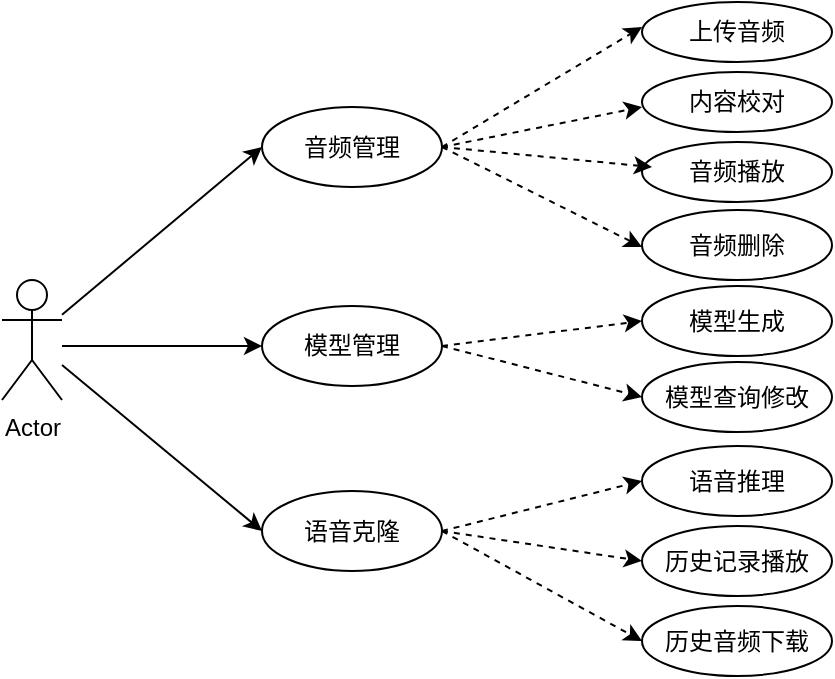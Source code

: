 <mxfile version="27.0.6">
  <diagram name="第 1 页" id="iY-jqibC6fYf6zZKVxR_">
    <mxGraphModel dx="1242" dy="629" grid="1" gridSize="10" guides="1" tooltips="1" connect="1" arrows="1" fold="1" page="1" pageScale="1" pageWidth="1169" pageHeight="1654" math="0" shadow="0">
      <root>
        <mxCell id="0" />
        <mxCell id="1" parent="0" />
        <mxCell id="HIJITU4ncIip7CPGMSHQ-11" value="Actor" style="shape=umlActor;verticalLabelPosition=bottom;verticalAlign=top;html=1;outlineConnect=0;" vertex="1" parent="1">
          <mxGeometry x="310" y="797" width="30" height="60" as="geometry" />
        </mxCell>
        <mxCell id="HIJITU4ncIip7CPGMSHQ-12" value="语音克隆" style="ellipse;whiteSpace=wrap;html=1;" vertex="1" parent="1">
          <mxGeometry x="440" y="902.5" width="90" height="40" as="geometry" />
        </mxCell>
        <mxCell id="HIJITU4ncIip7CPGMSHQ-14" value="音频管理" style="ellipse;whiteSpace=wrap;html=1;" vertex="1" parent="1">
          <mxGeometry x="440" y="710.5" width="90" height="40" as="geometry" />
        </mxCell>
        <mxCell id="HIJITU4ncIip7CPGMSHQ-15" value="模型管理" style="ellipse;whiteSpace=wrap;html=1;" vertex="1" parent="1">
          <mxGeometry x="440" y="810" width="90" height="40" as="geometry" />
        </mxCell>
        <mxCell id="HIJITU4ncIip7CPGMSHQ-19" value="上传音频&lt;span style=&quot;color: rgba(0, 0, 0, 0); font-family: monospace; font-size: 0px; text-align: start; text-wrap-mode: nowrap;&quot;&gt;%3CmxGraphModel%3E%3Croot%3E%3CmxCell%20id%3D%220%22%2F%3E%3CmxCell%20id%3D%221%22%20parent%3D%220%22%2F%3E%3CmxCell%20id%3D%222%22%20value%3D%22%E9%9F%B3%E9%A2%91%E7%AE%A1%E7%90%86%22%20style%3D%22ellipse%3BwhiteSpace%3Dwrap%3Bhtml%3D1%3B%22%20vertex%3D%221%22%20parent%3D%221%22%3E%3CmxGeometry%20x%3D%22440%22%20y%3D%22690%22%20width%3D%2290%22%20height%3D%2250%22%20as%3D%22geometry%22%2F%3E%3C%2FmxCell%3E%3C%2Froot%3E%3C%2FmxGraphModel%3E&lt;/span&gt;" style="ellipse;whiteSpace=wrap;html=1;" vertex="1" parent="1">
          <mxGeometry x="630" y="658" width="95" height="30" as="geometry" />
        </mxCell>
        <mxCell id="HIJITU4ncIip7CPGMSHQ-22" value="内容校对" style="ellipse;whiteSpace=wrap;html=1;" vertex="1" parent="1">
          <mxGeometry x="630" y="693" width="95" height="30" as="geometry" />
        </mxCell>
        <mxCell id="HIJITU4ncIip7CPGMSHQ-23" value="音频播放" style="ellipse;whiteSpace=wrap;html=1;" vertex="1" parent="1">
          <mxGeometry x="630" y="728" width="95" height="30" as="geometry" />
        </mxCell>
        <mxCell id="HIJITU4ncIip7CPGMSHQ-25" value="音频删除" style="ellipse;whiteSpace=wrap;html=1;" vertex="1" parent="1">
          <mxGeometry x="630" y="762" width="95" height="35" as="geometry" />
        </mxCell>
        <mxCell id="HIJITU4ncIip7CPGMSHQ-27" value="模型生成" style="ellipse;whiteSpace=wrap;html=1;" vertex="1" parent="1">
          <mxGeometry x="630" y="800" width="95" height="35" as="geometry" />
        </mxCell>
        <mxCell id="HIJITU4ncIip7CPGMSHQ-28" value="模型查询修改" style="ellipse;whiteSpace=wrap;html=1;" vertex="1" parent="1">
          <mxGeometry x="630" y="838" width="95" height="35" as="geometry" />
        </mxCell>
        <mxCell id="HIJITU4ncIip7CPGMSHQ-29" value="语音推理" style="ellipse;whiteSpace=wrap;html=1;" vertex="1" parent="1">
          <mxGeometry x="630" y="880" width="95" height="35" as="geometry" />
        </mxCell>
        <mxCell id="HIJITU4ncIip7CPGMSHQ-30" value="历史记录播放&lt;span style=&quot;color: rgba(0, 0, 0, 0); font-family: monospace; font-size: 0px; text-align: start; text-wrap-mode: nowrap;&quot;&gt;%3CmxGraphModel%3E%3Croot%3E%3CmxCell%20id%3D%220%22%2F%3E%3CmxCell%20id%3D%221%22%20parent%3D%220%22%2F%3E%3CmxCell%20id%3D%222%22%20value%3D%22%E8%AF%AD%E9%9F%B3%E6%8E%A8%E7%90%86%22%20style%3D%22ellipse%3BwhiteSpace%3Dwrap%3Bhtml%3D1%3B%22%20vertex%3D%221%22%20parent%3D%221%22%3E%3CmxGeometry%20x%3D%22610%22%20y%3D%22910%22%20width%3D%2295%22%20height%3D%2235%22%20as%3D%22geometry%22%2F%3E%3C%2FmxCell%3E%3C%2Froot%3E%3C%2FmxGraphModel%3E&lt;/span&gt;&lt;span style=&quot;color: rgba(0, 0, 0, 0); font-family: monospace; font-size: 0px; text-align: start; text-wrap-mode: nowrap;&quot;&gt;%3CmxGraphModel%3E%3Croot%3E%3CmxCell%20id%3D%220%22%2F%3E%3CmxCell%20id%3D%221%22%20parent%3D%220%22%2F%3E%3CmxCell%20id%3D%222%22%20value%3D%22%E8%AF%AD%E9%9F%B3%E6%8E%A8%E7%90%86%22%20style%3D%22ellipse%3BwhiteSpace%3Dwrap%3Bhtml%3D1%3B%22%20vertex%3D%221%22%20parent%3D%221%22%3E%3CmxGeometry%20x%3D%22610%22%20y%3D%22910%22%20width%3D%2295%22%20height%3D%2235%22%20as%3D%22geometry%22%2F%3E%3C%2FmxCell%3E%3C%2Froot%3E%3C%2FmxGraphModel%3E&lt;/span&gt;" style="ellipse;whiteSpace=wrap;html=1;" vertex="1" parent="1">
          <mxGeometry x="630" y="920" width="95" height="35" as="geometry" />
        </mxCell>
        <mxCell id="HIJITU4ncIip7CPGMSHQ-31" value="历史音频下载&lt;span style=&quot;color: rgba(0, 0, 0, 0); font-family: monospace; font-size: 0px; text-align: start; text-wrap-mode: nowrap;&quot;&gt;%3CmxGraphModel%3E%3Croot%3E%3CmxCell%20id%3D%220%22%2F%3E%3CmxCell%20id%3D%221%22%20parent%3D%220%22%2F%3E%3CmxCell%20id%3D%222%22%20value%3D%22%E8%AF%AD%E9%9F%B3%E6%8E%A8%E7%90%86%22%20style%3D%22ellipse%3BwhiteSpace%3Dwrap%3Bhtml%3D1%3B%22%20vertex%3D%221%22%20parent%3D%221%22%3E%3CmxGeometry%20x%3D%22610%22%20y%3D%22910%22%20width%3D%2295%22%20height%3D%2235%22%20as%3D%22geometry%22%2F%3E%3C%2FmxCell%3E%3C%2Froot%3E%3C%2FmxGraphModel%3E&lt;/span&gt;&lt;span style=&quot;color: rgba(0, 0, 0, 0); font-family: monospace; font-size: 0px; text-align: start; text-wrap-mode: nowrap;&quot;&gt;%3CmxGraphModel%3E%3Croot%3E%3CmxCell%20id%3D%220%22%2F%3E%3CmxCell%20id%3D%221%22%20parent%3D%220%22%2F%3E%3CmxCell%20id%3D%222%22%20value%3D%22%E8%AF%AD%E9%9F%B3%E6%8E%A8%E7%90%86%22%20style%3D%22ellipse%3BwhiteSpace%3Dwrap%3Bhtml%3D1%3B%22%20vertex%3D%221%22%20parent%3D%221%22%3E%3CmxGeometry%20x%3D%22610%22%20y%3D%22910%22%20width%3D%2295%22%20height%3D%2235%22%20as%3D%22geometry%22%2F%3E%3C%2FmxCell%3E%3C%2Froot%3E%3C%2FmxGraphModel%&lt;/span&gt;" style="ellipse;whiteSpace=wrap;html=1;" vertex="1" parent="1">
          <mxGeometry x="630" y="960" width="95" height="35" as="geometry" />
        </mxCell>
        <mxCell id="HIJITU4ncIip7CPGMSHQ-33" value="" style="endArrow=classic;html=1;rounded=0;entryX=0;entryY=0.5;entryDx=0;entryDy=0;" edge="1" parent="1" source="HIJITU4ncIip7CPGMSHQ-11" target="HIJITU4ncIip7CPGMSHQ-14">
          <mxGeometry width="50" height="50" relative="1" as="geometry">
            <mxPoint x="390" y="760" as="sourcePoint" />
            <mxPoint x="440" y="710" as="targetPoint" />
          </mxGeometry>
        </mxCell>
        <mxCell id="HIJITU4ncIip7CPGMSHQ-34" value="" style="endArrow=classic;html=1;rounded=0;" edge="1" parent="1">
          <mxGeometry width="50" height="50" relative="1" as="geometry">
            <mxPoint x="340" y="830" as="sourcePoint" />
            <mxPoint x="440" y="830" as="targetPoint" />
          </mxGeometry>
        </mxCell>
        <mxCell id="HIJITU4ncIip7CPGMSHQ-35" value="" style="endArrow=classic;html=1;rounded=0;entryX=0;entryY=0.5;entryDx=0;entryDy=0;" edge="1" parent="1" source="HIJITU4ncIip7CPGMSHQ-11" target="HIJITU4ncIip7CPGMSHQ-12">
          <mxGeometry width="50" height="50" relative="1" as="geometry">
            <mxPoint x="390" y="1000" as="sourcePoint" />
            <mxPoint x="440" y="950" as="targetPoint" />
          </mxGeometry>
        </mxCell>
        <mxCell id="HIJITU4ncIip7CPGMSHQ-36" value="" style="endArrow=classic;html=1;rounded=0;exitX=1;exitY=0.5;exitDx=0;exitDy=0;dashed=1;" edge="1" parent="1" source="HIJITU4ncIip7CPGMSHQ-14">
          <mxGeometry width="50" height="50" relative="1" as="geometry">
            <mxPoint x="580" y="720.5" as="sourcePoint" />
            <mxPoint x="630" y="670.5" as="targetPoint" />
          </mxGeometry>
        </mxCell>
        <mxCell id="HIJITU4ncIip7CPGMSHQ-37" value="" style="endArrow=classic;html=1;rounded=0;exitX=1;exitY=0.5;exitDx=0;exitDy=0;dashed=1;" edge="1" parent="1" source="HIJITU4ncIip7CPGMSHQ-14">
          <mxGeometry width="50" height="50" relative="1" as="geometry">
            <mxPoint x="530" y="770.5" as="sourcePoint" />
            <mxPoint x="630" y="710.5" as="targetPoint" />
          </mxGeometry>
        </mxCell>
        <mxCell id="HIJITU4ncIip7CPGMSHQ-38" value="" style="endArrow=classic;html=1;rounded=0;exitX=1;exitY=0.5;exitDx=0;exitDy=0;dashed=1;" edge="1" parent="1" source="HIJITU4ncIip7CPGMSHQ-14">
          <mxGeometry width="50" height="50" relative="1" as="geometry">
            <mxPoint x="535" y="800.5" as="sourcePoint" />
            <mxPoint x="635" y="740.5" as="targetPoint" />
          </mxGeometry>
        </mxCell>
        <mxCell id="HIJITU4ncIip7CPGMSHQ-39" value="" style="endArrow=classic;html=1;rounded=0;exitX=1;exitY=0.5;exitDx=0;exitDy=0;dashed=1;" edge="1" parent="1" source="HIJITU4ncIip7CPGMSHQ-14">
          <mxGeometry width="50" height="50" relative="1" as="geometry">
            <mxPoint x="530" y="840.5" as="sourcePoint" />
            <mxPoint x="630" y="780.5" as="targetPoint" />
          </mxGeometry>
        </mxCell>
        <mxCell id="HIJITU4ncIip7CPGMSHQ-40" value="" style="endArrow=classic;html=1;rounded=0;exitX=1;exitY=0.5;exitDx=0;exitDy=0;dashed=1;entryX=0;entryY=0.5;entryDx=0;entryDy=0;" edge="1" parent="1" source="HIJITU4ncIip7CPGMSHQ-15" target="HIJITU4ncIip7CPGMSHQ-28">
          <mxGeometry width="50" height="50" relative="1" as="geometry">
            <mxPoint x="525" y="847" as="sourcePoint" />
            <mxPoint x="630" y="857" as="targetPoint" />
          </mxGeometry>
        </mxCell>
        <mxCell id="HIJITU4ncIip7CPGMSHQ-41" value="" style="endArrow=classic;html=1;rounded=0;exitX=1;exitY=0.5;exitDx=0;exitDy=0;dashed=1;entryX=0;entryY=0.5;entryDx=0;entryDy=0;" edge="1" parent="1" source="HIJITU4ncIip7CPGMSHQ-15" target="HIJITU4ncIip7CPGMSHQ-27">
          <mxGeometry width="50" height="50" relative="1" as="geometry">
            <mxPoint x="525" y="810" as="sourcePoint" />
            <mxPoint x="630" y="820" as="targetPoint" />
          </mxGeometry>
        </mxCell>
        <mxCell id="HIJITU4ncIip7CPGMSHQ-42" value="" style="endArrow=classic;html=1;rounded=0;exitX=1;exitY=0.5;exitDx=0;exitDy=0;dashed=1;entryX=0;entryY=0.5;entryDx=0;entryDy=0;" edge="1" parent="1" source="HIJITU4ncIip7CPGMSHQ-12" target="HIJITU4ncIip7CPGMSHQ-30">
          <mxGeometry width="50" height="50" relative="1" as="geometry">
            <mxPoint x="535" y="952.5" as="sourcePoint" />
            <mxPoint x="635" y="942.5" as="targetPoint" />
          </mxGeometry>
        </mxCell>
        <mxCell id="HIJITU4ncIip7CPGMSHQ-43" value="" style="endArrow=classic;html=1;rounded=0;exitX=1;exitY=0.5;exitDx=0;exitDy=0;dashed=1;entryX=0;entryY=0.5;entryDx=0;entryDy=0;" edge="1" parent="1" source="HIJITU4ncIip7CPGMSHQ-12" target="HIJITU4ncIip7CPGMSHQ-29">
          <mxGeometry width="50" height="50" relative="1" as="geometry">
            <mxPoint x="520" y="912.5" as="sourcePoint" />
            <mxPoint x="620" y="902.5" as="targetPoint" />
          </mxGeometry>
        </mxCell>
        <mxCell id="HIJITU4ncIip7CPGMSHQ-44" value="" style="endArrow=classic;html=1;rounded=0;exitX=1;exitY=0.5;exitDx=0;exitDy=0;dashed=1;entryX=0;entryY=0.5;entryDx=0;entryDy=0;" edge="1" parent="1" source="HIJITU4ncIip7CPGMSHQ-12" target="HIJITU4ncIip7CPGMSHQ-31">
          <mxGeometry width="50" height="50" relative="1" as="geometry">
            <mxPoint x="530" y="940" as="sourcePoint" />
            <mxPoint x="630" y="955" as="targetPoint" />
          </mxGeometry>
        </mxCell>
      </root>
    </mxGraphModel>
  </diagram>
</mxfile>
